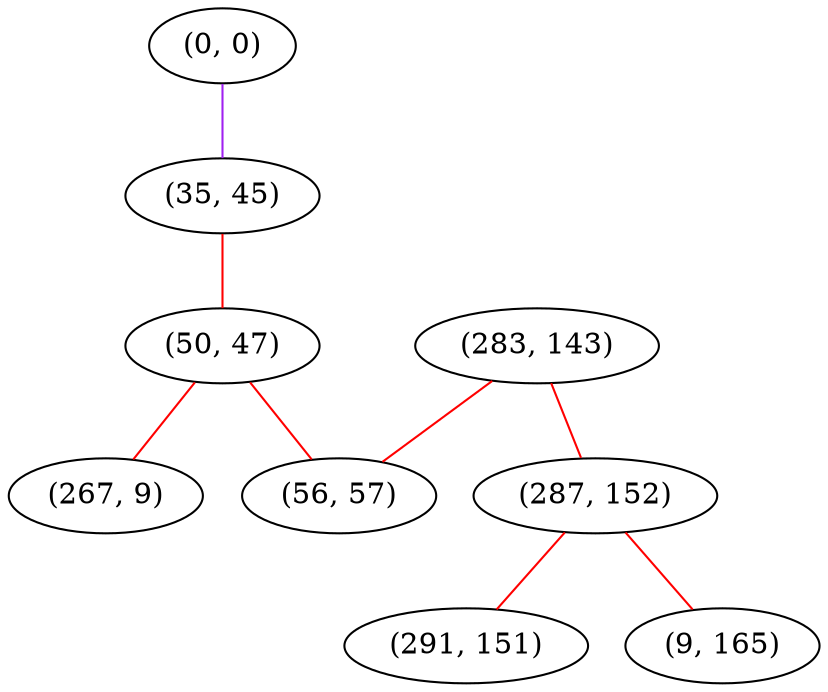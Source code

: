 graph "" {
"(0, 0)";
"(35, 45)";
"(50, 47)";
"(283, 143)";
"(267, 9)";
"(56, 57)";
"(287, 152)";
"(291, 151)";
"(9, 165)";
"(0, 0)" -- "(35, 45)"  [color=purple, key=0, weight=4];
"(35, 45)" -- "(50, 47)"  [color=red, key=0, weight=1];
"(50, 47)" -- "(56, 57)"  [color=red, key=0, weight=1];
"(50, 47)" -- "(267, 9)"  [color=red, key=0, weight=1];
"(283, 143)" -- "(56, 57)"  [color=red, key=0, weight=1];
"(283, 143)" -- "(287, 152)"  [color=red, key=0, weight=1];
"(287, 152)" -- "(9, 165)"  [color=red, key=0, weight=1];
"(287, 152)" -- "(291, 151)"  [color=red, key=0, weight=1];
}
